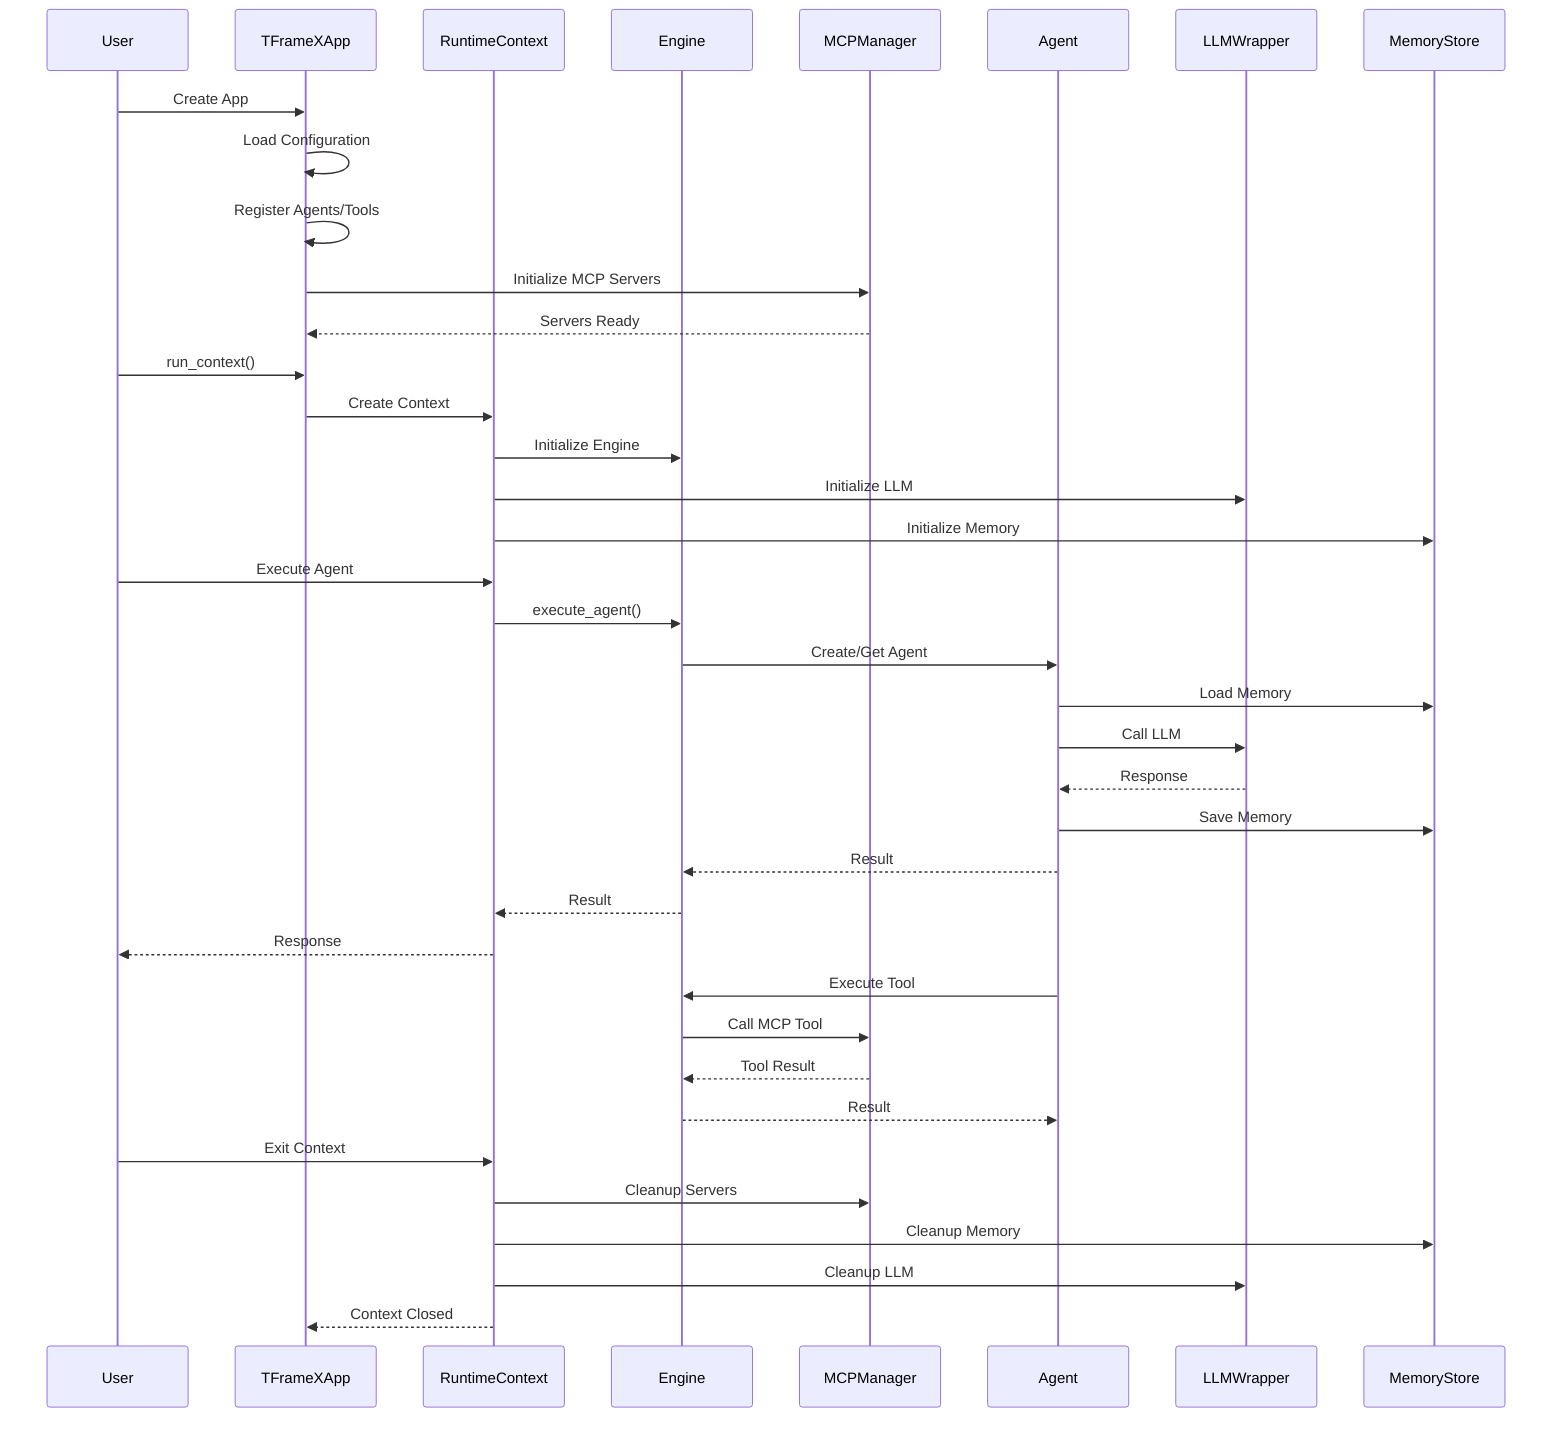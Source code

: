 sequenceDiagram
    participant U as User
    participant A as TFrameXApp
    participant RC as RuntimeContext
    participant E as Engine
    participant MCP as MCPManager
    participant AG as Agent
    participant LLM as LLMWrapper
    participant MS as MemoryStore
    
    %% Initialization
    U->>A: Create App
    A->>A: Load Configuration
    A->>A: Register Agents/Tools
    A->>MCP: Initialize MCP Servers
    MCP-->>A: Servers Ready
    
    %% Runtime Context
    U->>A: run_context()
    A->>RC: Create Context
    RC->>E: Initialize Engine
    RC->>LLM: Initialize LLM
    RC->>MS: Initialize Memory
    
    %% Agent Execution
    U->>RC: Execute Agent
    RC->>E: execute_agent()
    E->>AG: Create/Get Agent
    AG->>MS: Load Memory
    AG->>LLM: Call LLM
    LLM-->>AG: Response
    AG->>MS: Save Memory
    AG-->>E: Result
    E-->>RC: Result
    RC-->>U: Response
    
    %% Tool Execution
    AG->>E: Execute Tool
    E->>MCP: Call MCP Tool
    MCP-->>E: Tool Result
    E-->>AG: Result
    
    %% Cleanup
    U->>RC: Exit Context
    RC->>MCP: Cleanup Servers
    RC->>MS: Cleanup Memory
    RC->>LLM: Cleanup LLM
    RC-->>A: Context Closed